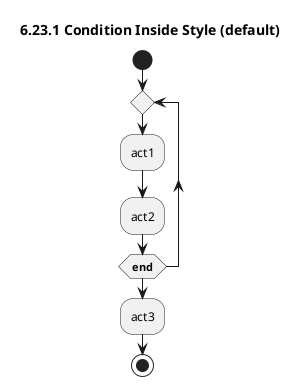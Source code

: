 @startuml
title 6.23.1 Condition Inside Style (default)
start
repeat
    :act1;
    :act2;
repeat while (**end**)
:act3;
stop
@enduml